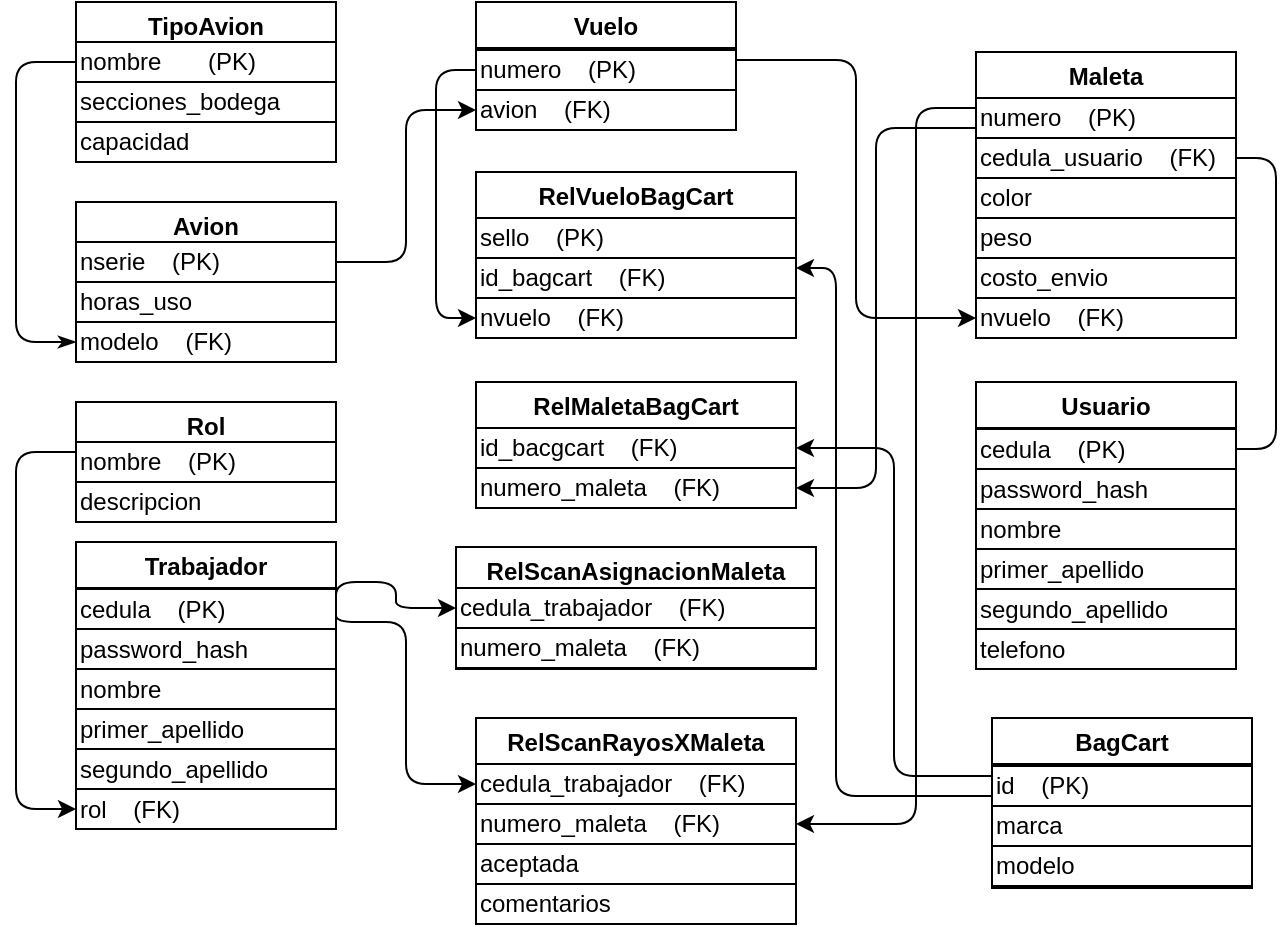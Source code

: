 <mxfile scale="1.5" border="0">
    <diagram id="34Qk7VZ-o5Q2CYZlO3iw" name="Page-1">
        <mxGraphModel dx="611" dy="469" grid="1" gridSize="10" guides="1" tooltips="1" connect="1" arrows="1" fold="1" page="1" pageScale="1" pageWidth="850" pageHeight="1100" math="0" shadow="0">
            <root>
                <mxCell id="0"/>
                <mxCell id="1" parent="0"/>
                <mxCell id="2" value="TipoAvion" style="swimlane;" parent="1" vertex="1">
                    <mxGeometry x="80" y="80" width="130" height="80" as="geometry"/>
                </mxCell>
                <mxCell id="4" value="nombre&amp;nbsp; &amp;nbsp; &amp;nbsp; &amp;nbsp;(PK)" style="rounded=0;whiteSpace=wrap;html=1;align=left;" parent="2" vertex="1">
                    <mxGeometry y="20" width="130" height="20" as="geometry"/>
                </mxCell>
                <mxCell id="5" value="secciones_bodega" style="rounded=0;whiteSpace=wrap;html=1;align=left;" parent="2" vertex="1">
                    <mxGeometry y="40" width="130" height="20" as="geometry"/>
                </mxCell>
                <mxCell id="6" value="capacidad" style="rounded=0;whiteSpace=wrap;html=1;align=left;" parent="2" vertex="1">
                    <mxGeometry y="60" width="130" height="20" as="geometry"/>
                </mxCell>
                <mxCell id="19" value="Avion" style="swimlane;" parent="1" vertex="1">
                    <mxGeometry x="80" y="180" width="130" height="80" as="geometry"/>
                </mxCell>
                <mxCell id="9" value="nserie&amp;nbsp; &amp;nbsp; (PK)" style="rounded=0;whiteSpace=wrap;html=1;align=left;" parent="19" vertex="1">
                    <mxGeometry y="20" width="130" height="20" as="geometry"/>
                </mxCell>
                <mxCell id="10" value="horas_uso" style="rounded=0;whiteSpace=wrap;html=1;align=left;" parent="19" vertex="1">
                    <mxGeometry y="40" width="130" height="20" as="geometry"/>
                </mxCell>
                <mxCell id="11" value="modelo&amp;nbsp; &amp;nbsp; (FK)" style="rounded=0;whiteSpace=wrap;html=1;align=left;" parent="19" vertex="1">
                    <mxGeometry y="60" width="130" height="20" as="geometry"/>
                </mxCell>
                <mxCell id="20" value="Rol" style="swimlane;startSize=23;" parent="1" vertex="1">
                    <mxGeometry x="80" y="280" width="130" height="60" as="geometry"/>
                </mxCell>
                <mxCell id="25" value="nombre&amp;nbsp; &amp;nbsp; (PK)" style="rounded=0;whiteSpace=wrap;html=1;align=left;" parent="20" vertex="1">
                    <mxGeometry y="20" width="130" height="20" as="geometry"/>
                </mxCell>
                <mxCell id="26" value="descripcion" style="rounded=0;whiteSpace=wrap;html=1;align=left;" parent="20" vertex="1">
                    <mxGeometry y="40" width="130" height="20" as="geometry"/>
                </mxCell>
                <mxCell id="21" value="BagCart" style="swimlane;" parent="1" vertex="1">
                    <mxGeometry x="538" y="438" width="130" height="85" as="geometry"/>
                </mxCell>
                <mxCell id="27" value="marca" style="rounded=0;whiteSpace=wrap;html=1;align=left;" parent="21" vertex="1">
                    <mxGeometry y="44" width="130" height="20" as="geometry"/>
                </mxCell>
                <mxCell id="28" value="modelo" style="rounded=0;whiteSpace=wrap;html=1;align=left;" parent="21" vertex="1">
                    <mxGeometry y="64" width="130" height="20" as="geometry"/>
                </mxCell>
                <mxCell id="54" value="id&amp;nbsp; &amp;nbsp; (PK)" style="rounded=0;whiteSpace=wrap;html=1;align=left;" parent="21" vertex="1">
                    <mxGeometry y="24" width="130" height="20" as="geometry"/>
                </mxCell>
                <mxCell id="22" value="Vuelo" style="swimlane;" parent="1" vertex="1">
                    <mxGeometry x="280" y="80" width="130" height="64" as="geometry"/>
                </mxCell>
                <mxCell id="12" value="numero&amp;nbsp; &amp;nbsp; (PK)" style="rounded=0;whiteSpace=wrap;html=1;align=left;" parent="22" vertex="1">
                    <mxGeometry y="24" width="130" height="20" as="geometry"/>
                </mxCell>
                <mxCell id="13" value="avion&amp;nbsp; &amp;nbsp; (FK)" style="rounded=0;whiteSpace=wrap;html=1;align=left;" parent="22" vertex="1">
                    <mxGeometry y="44" width="130" height="20" as="geometry"/>
                </mxCell>
                <mxCell id="35" value="Maleta" style="swimlane;" parent="1" vertex="1">
                    <mxGeometry x="530" y="105" width="130" height="143" as="geometry"/>
                </mxCell>
                <mxCell id="48" value="numero&amp;nbsp; &amp;nbsp; (PK)" style="rounded=0;whiteSpace=wrap;html=1;align=left;" parent="35" vertex="1">
                    <mxGeometry y="23" width="130" height="20" as="geometry"/>
                </mxCell>
                <mxCell id="49" value="cedula_usuario&amp;nbsp; &amp;nbsp; (FK)" style="rounded=0;whiteSpace=wrap;html=1;align=left;" parent="35" vertex="1">
                    <mxGeometry y="43" width="130" height="20" as="geometry"/>
                </mxCell>
                <mxCell id="50" value="color" style="rounded=0;whiteSpace=wrap;html=1;align=left;" parent="35" vertex="1">
                    <mxGeometry y="63" width="130" height="20" as="geometry"/>
                </mxCell>
                <mxCell id="51" value="peso" style="rounded=0;whiteSpace=wrap;html=1;align=left;" parent="35" vertex="1">
                    <mxGeometry y="83" width="130" height="20" as="geometry"/>
                </mxCell>
                <mxCell id="52" value="costo_envio" style="rounded=0;whiteSpace=wrap;html=1;align=left;" parent="35" vertex="1">
                    <mxGeometry y="103" width="130" height="20" as="geometry"/>
                </mxCell>
                <mxCell id="53" value="nvuelo&amp;nbsp; &amp;nbsp; (FK)" style="rounded=0;whiteSpace=wrap;html=1;align=left;" parent="35" vertex="1">
                    <mxGeometry y="123" width="130" height="20" as="geometry"/>
                </mxCell>
                <mxCell id="37" value="RelScanRayosXMaleta" style="swimlane;" parent="1" vertex="1">
                    <mxGeometry x="280" y="438" width="160" height="103" as="geometry"/>
                </mxCell>
                <mxCell id="30" value="cedula_trabajador&amp;nbsp; &amp;nbsp; (FK)" style="rounded=0;whiteSpace=wrap;html=1;align=left;" parent="37" vertex="1">
                    <mxGeometry y="23" width="160" height="20" as="geometry"/>
                </mxCell>
                <mxCell id="31" value="numero_maleta&amp;nbsp; &amp;nbsp; (FK)" style="rounded=0;whiteSpace=wrap;html=1;align=left;" parent="37" vertex="1">
                    <mxGeometry y="43" width="160" height="20" as="geometry"/>
                </mxCell>
                <mxCell id="32" value="aceptada" style="rounded=0;whiteSpace=wrap;html=1;align=left;" parent="37" vertex="1">
                    <mxGeometry y="63" width="160" height="20" as="geometry"/>
                </mxCell>
                <mxCell id="33" value="comentarios" style="rounded=0;whiteSpace=wrap;html=1;align=left;" parent="37" vertex="1">
                    <mxGeometry y="83" width="160" height="20" as="geometry"/>
                </mxCell>
                <mxCell id="38" value="Trabajador" style="swimlane;startSize=23;" parent="1" vertex="1">
                    <mxGeometry x="80" y="350" width="130" height="143.5" as="geometry"/>
                </mxCell>
                <mxCell id="14" value="cedula&amp;nbsp; &amp;nbsp; (PK)" style="rounded=0;whiteSpace=wrap;html=1;align=left;" parent="38" vertex="1">
                    <mxGeometry y="23.5" width="130" height="20" as="geometry"/>
                </mxCell>
                <mxCell id="15" value="password_hash" style="rounded=0;whiteSpace=wrap;html=1;align=left;" parent="38" vertex="1">
                    <mxGeometry y="43.5" width="130" height="20" as="geometry"/>
                </mxCell>
                <mxCell id="16" value="nombre" style="rounded=0;whiteSpace=wrap;html=1;align=left;" parent="38" vertex="1">
                    <mxGeometry y="63.5" width="130" height="20" as="geometry"/>
                </mxCell>
                <mxCell id="17" value="primer_apellido" style="rounded=0;whiteSpace=wrap;html=1;align=left;" parent="38" vertex="1">
                    <mxGeometry y="83.5" width="130" height="20" as="geometry"/>
                </mxCell>
                <mxCell id="18" value="segundo_apellido" style="rounded=0;whiteSpace=wrap;html=1;align=left;" parent="38" vertex="1">
                    <mxGeometry y="103.5" width="130" height="20" as="geometry"/>
                </mxCell>
                <mxCell id="29" value="rol&amp;nbsp; &amp;nbsp; (FK)" style="rounded=0;whiteSpace=wrap;html=1;align=left;" parent="38" vertex="1">
                    <mxGeometry y="123.5" width="130" height="20" as="geometry"/>
                </mxCell>
                <mxCell id="40" value="Usuario" style="swimlane;startSize=23;" parent="1" vertex="1">
                    <mxGeometry x="530" y="270" width="130" height="143.5" as="geometry"/>
                </mxCell>
                <mxCell id="41" value="cedula&amp;nbsp; &amp;nbsp; (PK)" style="rounded=0;whiteSpace=wrap;html=1;align=left;" parent="40" vertex="1">
                    <mxGeometry y="23.5" width="130" height="20" as="geometry"/>
                </mxCell>
                <mxCell id="42" value="password_hash" style="rounded=0;whiteSpace=wrap;html=1;align=left;" parent="40" vertex="1">
                    <mxGeometry y="43.5" width="130" height="20" as="geometry"/>
                </mxCell>
                <mxCell id="43" value="nombre" style="rounded=0;whiteSpace=wrap;html=1;align=left;" parent="40" vertex="1">
                    <mxGeometry y="63.5" width="130" height="20" as="geometry"/>
                </mxCell>
                <mxCell id="44" value="primer_apellido" style="rounded=0;whiteSpace=wrap;html=1;align=left;" parent="40" vertex="1">
                    <mxGeometry y="83.5" width="130" height="20" as="geometry"/>
                </mxCell>
                <mxCell id="45" value="segundo_apellido" style="rounded=0;whiteSpace=wrap;html=1;align=left;" parent="40" vertex="1">
                    <mxGeometry y="103.5" width="130" height="20" as="geometry"/>
                </mxCell>
                <mxCell id="46" value="telefono" style="rounded=0;whiteSpace=wrap;html=1;align=left;" parent="40" vertex="1">
                    <mxGeometry y="123.5" width="130" height="20" as="geometry"/>
                </mxCell>
                <mxCell id="72" value="RelScanAsignacionMaleta" style="swimlane;" parent="1" vertex="1">
                    <mxGeometry x="270" y="352.5" width="180" height="61" as="geometry"/>
                </mxCell>
                <mxCell id="67" value="cedula_trabajador&amp;nbsp; &amp;nbsp; (FK)" style="rounded=0;whiteSpace=wrap;html=1;align=left;" parent="72" vertex="1">
                    <mxGeometry y="20.5" width="180" height="20" as="geometry"/>
                </mxCell>
                <mxCell id="68" value="numero_maleta&amp;nbsp; &amp;nbsp; (FK)" style="rounded=0;whiteSpace=wrap;html=1;align=left;" parent="72" vertex="1">
                    <mxGeometry y="40.5" width="180" height="20" as="geometry"/>
                </mxCell>
                <mxCell id="77" value="RelMaletaBagCart" style="swimlane;" parent="1" vertex="1">
                    <mxGeometry x="280" y="270" width="160" height="63" as="geometry"/>
                </mxCell>
                <mxCell id="78" value="id_bacgcart&amp;nbsp; &amp;nbsp; (FK)" style="rounded=0;whiteSpace=wrap;html=1;align=left;" parent="77" vertex="1">
                    <mxGeometry y="23" width="160" height="20" as="geometry"/>
                </mxCell>
                <mxCell id="79" value="numero_maleta&amp;nbsp; &amp;nbsp; (FK)" style="rounded=0;whiteSpace=wrap;html=1;align=left;" parent="77" vertex="1">
                    <mxGeometry y="43" width="160" height="20" as="geometry"/>
                </mxCell>
                <mxCell id="82" value="RelVueloBagCart" style="swimlane;" parent="1" vertex="1">
                    <mxGeometry x="280" y="165" width="160" height="83" as="geometry"/>
                </mxCell>
                <mxCell id="83" value="sello&amp;nbsp; &amp;nbsp; (PK)" style="rounded=0;whiteSpace=wrap;html=1;align=left;" parent="82" vertex="1">
                    <mxGeometry y="23" width="160" height="20" as="geometry"/>
                </mxCell>
                <mxCell id="84" value="id_bagcart&amp;nbsp; &amp;nbsp; (FK)" style="rounded=0;whiteSpace=wrap;html=1;align=left;" parent="82" vertex="1">
                    <mxGeometry y="43" width="160" height="20" as="geometry"/>
                </mxCell>
                <mxCell id="85" value="nvuelo&amp;nbsp; &amp;nbsp; (FK)" style="rounded=0;whiteSpace=wrap;html=1;align=left;" parent="82" vertex="1">
                    <mxGeometry y="63" width="160" height="20" as="geometry"/>
                </mxCell>
                <mxCell id="94" style="edgeStyle=orthogonalEdgeStyle;html=1;exitX=0;exitY=0.25;exitDx=0;exitDy=0;entryX=0;entryY=0.5;entryDx=0;entryDy=0;endArrow=classic;endFill=1;startArrow=none;startFill=0;" parent="1" source="25" target="29" edge="1">
                    <mxGeometry relative="1" as="geometry">
                        <Array as="points">
                            <mxPoint x="50" y="305"/>
                            <mxPoint x="50" y="484"/>
                        </Array>
                    </mxGeometry>
                </mxCell>
                <mxCell id="95" style="edgeStyle=orthogonalEdgeStyle;html=1;exitX=1;exitY=0.5;exitDx=0;exitDy=0;entryX=0;entryY=0.5;entryDx=0;entryDy=0;endArrow=classic;endFill=1;" parent="1" source="14" target="67" edge="1">
                    <mxGeometry relative="1" as="geometry">
                        <Array as="points">
                            <mxPoint x="210" y="370"/>
                            <mxPoint x="240" y="370"/>
                            <mxPoint x="240" y="383"/>
                        </Array>
                    </mxGeometry>
                </mxCell>
                <mxCell id="97" style="edgeStyle=orthogonalEdgeStyle;html=1;exitX=1;exitY=0.5;exitDx=0;exitDy=0;entryX=0;entryY=0.5;entryDx=0;entryDy=0;endArrow=classic;endFill=1;" parent="1" source="14" target="30" edge="1">
                    <mxGeometry relative="1" as="geometry">
                        <Array as="points">
                            <mxPoint x="210" y="390"/>
                            <mxPoint x="245" y="390"/>
                            <mxPoint x="245" y="471"/>
                        </Array>
                    </mxGeometry>
                </mxCell>
                <mxCell id="99" style="edgeStyle=orthogonalEdgeStyle;html=1;exitX=0;exitY=0.5;exitDx=0;exitDy=0;entryX=0;entryY=0.5;entryDx=0;entryDy=0;endArrow=classic;endFill=1;" parent="1" source="12" target="85" edge="1">
                    <mxGeometry relative="1" as="geometry">
                        <Array as="points">
                            <mxPoint x="260" y="114"/>
                            <mxPoint x="260" y="238"/>
                        </Array>
                    </mxGeometry>
                </mxCell>
                <mxCell id="100" style="edgeStyle=orthogonalEdgeStyle;html=1;exitX=1;exitY=0.5;exitDx=0;exitDy=0;entryX=1;entryY=0.5;entryDx=0;entryDy=0;endArrow=none;endFill=0;" parent="1" source="49" target="41" edge="1">
                    <mxGeometry relative="1" as="geometry">
                        <Array as="points">
                            <mxPoint x="680" y="158"/>
                            <mxPoint x="680" y="304"/>
                        </Array>
                    </mxGeometry>
                </mxCell>
                <mxCell id="101" style="edgeStyle=orthogonalEdgeStyle;html=1;exitX=0;exitY=0.5;exitDx=0;exitDy=0;entryX=1;entryY=0.25;entryDx=0;entryDy=0;endArrow=none;endFill=0;startArrow=classic;startFill=1;" parent="1" source="53" target="12" edge="1">
                    <mxGeometry relative="1" as="geometry">
                        <Array as="points">
                            <mxPoint x="470" y="238"/>
                            <mxPoint x="470" y="109"/>
                        </Array>
                    </mxGeometry>
                </mxCell>
                <mxCell id="108" style="edgeStyle=orthogonalEdgeStyle;html=1;exitX=1;exitY=0.5;exitDx=0;exitDy=0;entryX=0;entryY=0.75;entryDx=0;entryDy=0;endArrow=none;endFill=0;startArrow=classic;startFill=1;" parent="1" source="79" target="48" edge="1">
                    <mxGeometry relative="1" as="geometry">
                        <Array as="points">
                            <mxPoint x="480" y="323"/>
                            <mxPoint x="480" y="143"/>
                        </Array>
                    </mxGeometry>
                </mxCell>
                <mxCell id="109" style="edgeStyle=orthogonalEdgeStyle;html=1;exitX=1;exitY=0.5;exitDx=0;exitDy=0;entryX=0;entryY=0.25;entryDx=0;entryDy=0;endArrow=none;endFill=0;startArrow=classic;startFill=1;" parent="1" source="31" target="48" edge="1">
                    <mxGeometry relative="1" as="geometry">
                        <Array as="points">
                            <mxPoint x="500" y="491"/>
                            <mxPoint x="500" y="133"/>
                        </Array>
                    </mxGeometry>
                </mxCell>
                <mxCell id="111" style="edgeStyle=orthogonalEdgeStyle;html=1;exitX=1;exitY=0.5;exitDx=0;exitDy=0;entryX=0;entryY=0.25;entryDx=0;entryDy=0;endArrow=none;endFill=0;startArrow=classic;startFill=1;" parent="1" source="78" target="54" edge="1">
                    <mxGeometry relative="1" as="geometry"/>
                </mxCell>
                <mxCell id="112" style="edgeStyle=orthogonalEdgeStyle;html=1;exitX=1;exitY=0.25;exitDx=0;exitDy=0;entryX=0;entryY=0.75;entryDx=0;entryDy=0;endArrow=none;endFill=0;startArrow=classic;startFill=1;" parent="1" source="84" target="54" edge="1">
                    <mxGeometry relative="1" as="geometry">
                        <Array as="points">
                            <mxPoint x="460" y="213"/>
                            <mxPoint x="460" y="477"/>
                        </Array>
                    </mxGeometry>
                </mxCell>
                <mxCell id="114" style="edgeStyle=orthogonalEdgeStyle;html=1;exitX=1;exitY=0.5;exitDx=0;exitDy=0;entryX=0;entryY=0.5;entryDx=0;entryDy=0;endArrow=classic;endFill=1;" parent="1" source="9" target="13" edge="1">
                    <mxGeometry relative="1" as="geometry"/>
                </mxCell>
                <mxCell id="136" style="edgeStyle=orthogonalEdgeStyle;html=1;exitX=0;exitY=0.5;exitDx=0;exitDy=0;entryX=0;entryY=0.5;entryDx=0;entryDy=0;endArrow=classicThin;endFill=1;" parent="1" source="4" target="11" edge="1">
                    <mxGeometry relative="1" as="geometry">
                        <Array as="points">
                            <mxPoint x="50" y="110"/>
                            <mxPoint x="50" y="250"/>
                        </Array>
                    </mxGeometry>
                </mxCell>
            </root>
        </mxGraphModel>
    </diagram>
</mxfile>